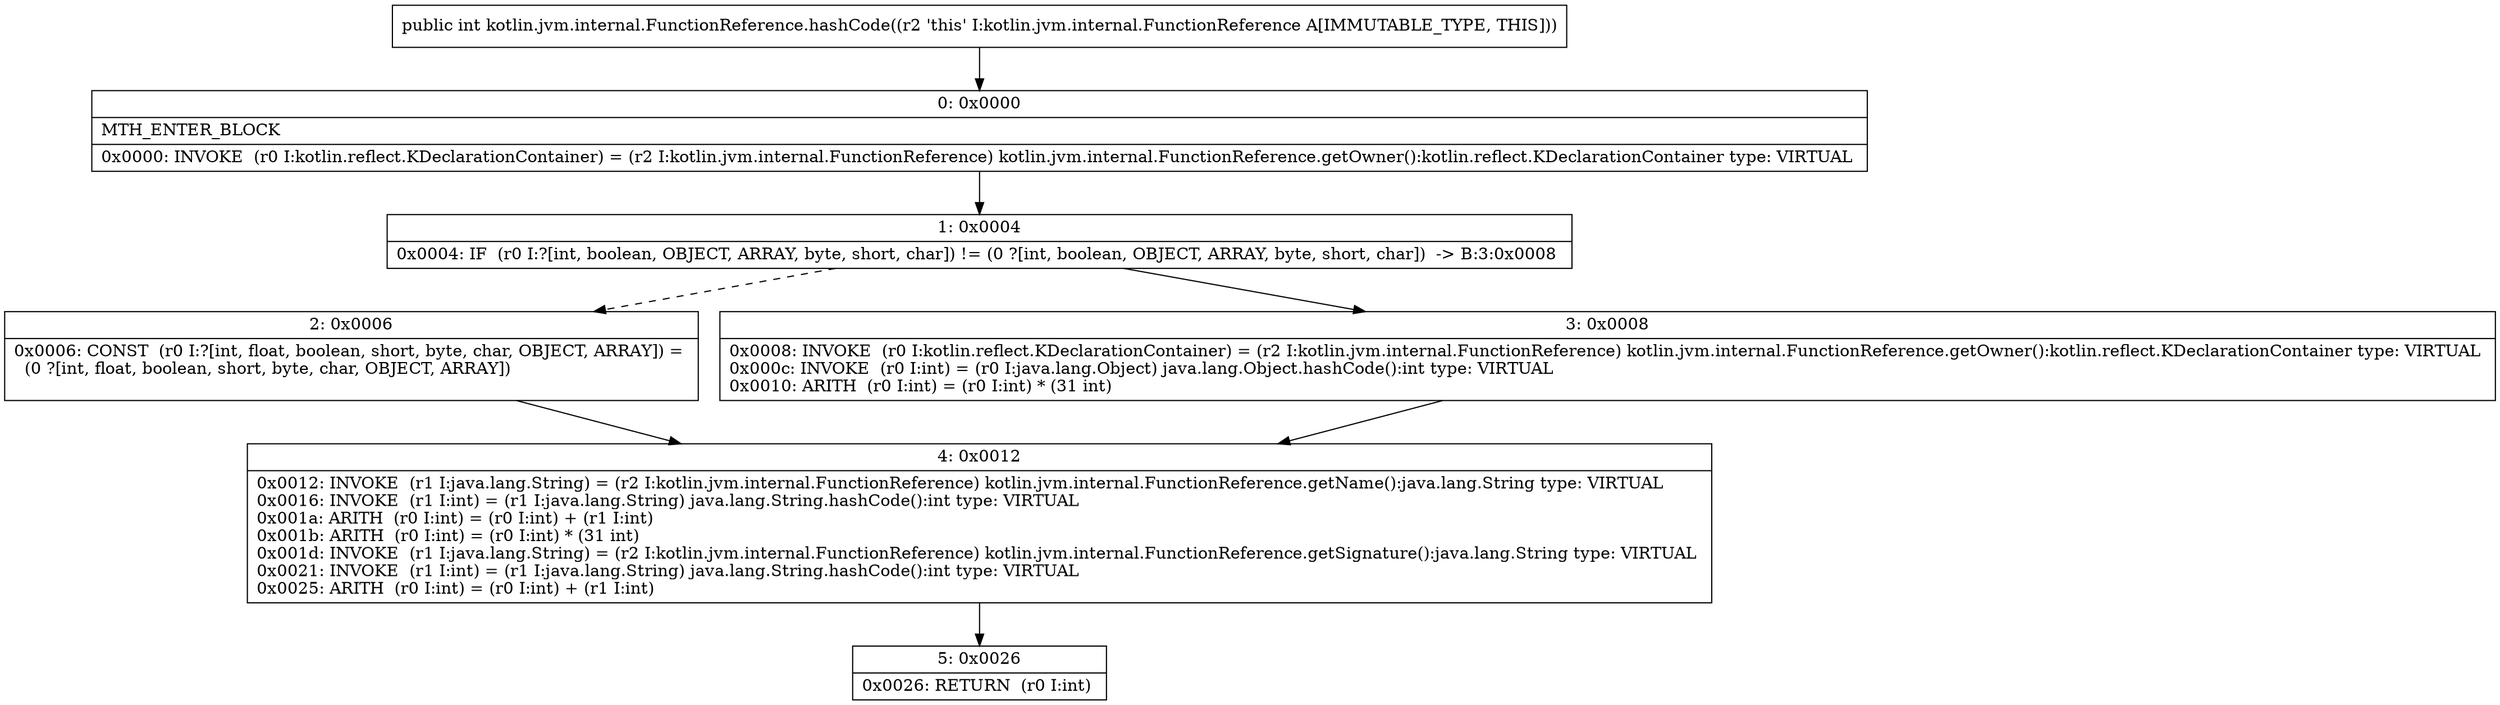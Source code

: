 digraph "CFG forkotlin.jvm.internal.FunctionReference.hashCode()I" {
Node_0 [shape=record,label="{0\:\ 0x0000|MTH_ENTER_BLOCK\l|0x0000: INVOKE  (r0 I:kotlin.reflect.KDeclarationContainer) = (r2 I:kotlin.jvm.internal.FunctionReference) kotlin.jvm.internal.FunctionReference.getOwner():kotlin.reflect.KDeclarationContainer type: VIRTUAL \l}"];
Node_1 [shape=record,label="{1\:\ 0x0004|0x0004: IF  (r0 I:?[int, boolean, OBJECT, ARRAY, byte, short, char]) != (0 ?[int, boolean, OBJECT, ARRAY, byte, short, char])  \-\> B:3:0x0008 \l}"];
Node_2 [shape=record,label="{2\:\ 0x0006|0x0006: CONST  (r0 I:?[int, float, boolean, short, byte, char, OBJECT, ARRAY]) = \l  (0 ?[int, float, boolean, short, byte, char, OBJECT, ARRAY])\l \l}"];
Node_3 [shape=record,label="{3\:\ 0x0008|0x0008: INVOKE  (r0 I:kotlin.reflect.KDeclarationContainer) = (r2 I:kotlin.jvm.internal.FunctionReference) kotlin.jvm.internal.FunctionReference.getOwner():kotlin.reflect.KDeclarationContainer type: VIRTUAL \l0x000c: INVOKE  (r0 I:int) = (r0 I:java.lang.Object) java.lang.Object.hashCode():int type: VIRTUAL \l0x0010: ARITH  (r0 I:int) = (r0 I:int) * (31 int) \l}"];
Node_4 [shape=record,label="{4\:\ 0x0012|0x0012: INVOKE  (r1 I:java.lang.String) = (r2 I:kotlin.jvm.internal.FunctionReference) kotlin.jvm.internal.FunctionReference.getName():java.lang.String type: VIRTUAL \l0x0016: INVOKE  (r1 I:int) = (r1 I:java.lang.String) java.lang.String.hashCode():int type: VIRTUAL \l0x001a: ARITH  (r0 I:int) = (r0 I:int) + (r1 I:int) \l0x001b: ARITH  (r0 I:int) = (r0 I:int) * (31 int) \l0x001d: INVOKE  (r1 I:java.lang.String) = (r2 I:kotlin.jvm.internal.FunctionReference) kotlin.jvm.internal.FunctionReference.getSignature():java.lang.String type: VIRTUAL \l0x0021: INVOKE  (r1 I:int) = (r1 I:java.lang.String) java.lang.String.hashCode():int type: VIRTUAL \l0x0025: ARITH  (r0 I:int) = (r0 I:int) + (r1 I:int) \l}"];
Node_5 [shape=record,label="{5\:\ 0x0026|0x0026: RETURN  (r0 I:int) \l}"];
MethodNode[shape=record,label="{public int kotlin.jvm.internal.FunctionReference.hashCode((r2 'this' I:kotlin.jvm.internal.FunctionReference A[IMMUTABLE_TYPE, THIS])) }"];
MethodNode -> Node_0;
Node_0 -> Node_1;
Node_1 -> Node_2[style=dashed];
Node_1 -> Node_3;
Node_2 -> Node_4;
Node_3 -> Node_4;
Node_4 -> Node_5;
}

